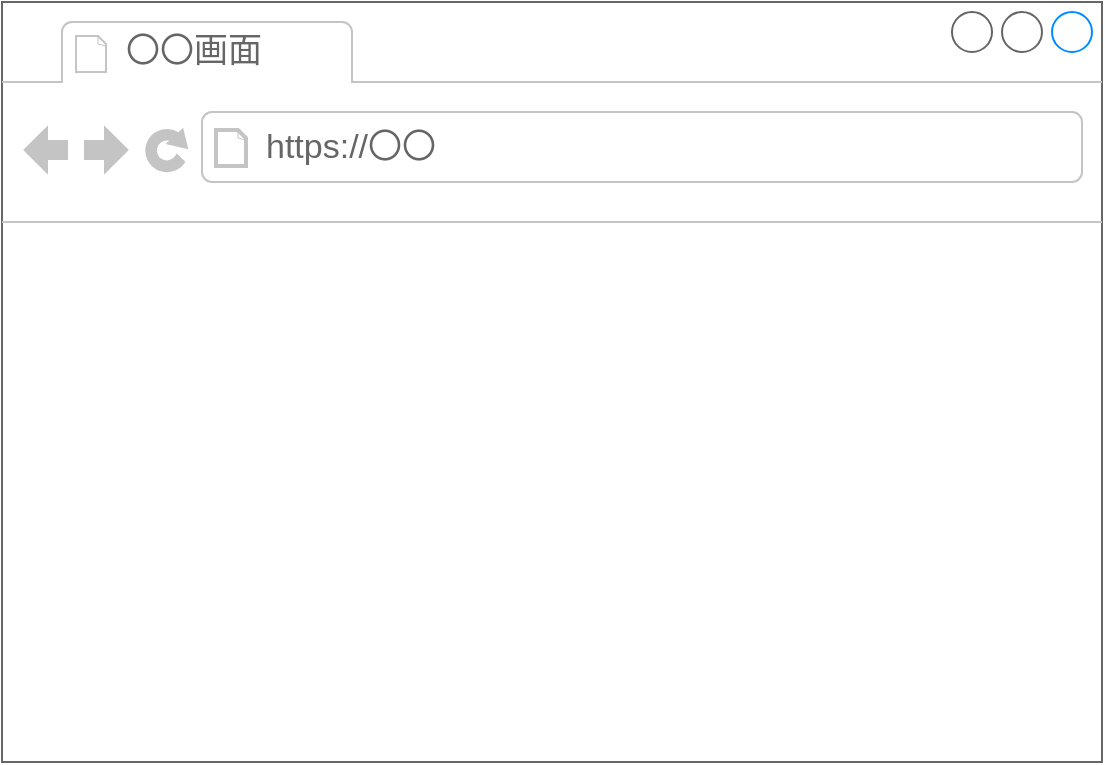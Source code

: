 <mxfile>
    <diagram id="-7SfqIlneL3xXSgRvaeX" name="ページ1">
        <mxGraphModel dx="1137" dy="809" grid="1" gridSize="10" guides="1" tooltips="1" connect="1" arrows="1" fold="1" page="1" pageScale="1" pageWidth="1169" pageHeight="827" math="0" shadow="0">
            <root>
                <mxCell id="0"/>
                <mxCell id="1" parent="0"/>
                <mxCell id="2" value="" style="strokeWidth=1;shadow=0;dashed=0;align=center;html=1;shape=mxgraph.mockup.containers.browserWindow;rSize=0;strokeColor=#666666;strokeColor2=#008cff;strokeColor3=#c4c4c4;mainText=,;recursiveResize=0;" vertex="1" parent="1">
                    <mxGeometry x="40" y="40" width="550" height="380" as="geometry"/>
                </mxCell>
                <mxCell id="3" value="〇〇画面" style="strokeWidth=1;shadow=0;dashed=0;align=center;html=1;shape=mxgraph.mockup.containers.anchor;fontSize=17;fontColor=#666666;align=left;" vertex="1" parent="2">
                    <mxGeometry x="60" y="12" width="110" height="26" as="geometry"/>
                </mxCell>
                <mxCell id="4" value="https://〇〇" style="strokeWidth=1;shadow=0;dashed=0;align=center;html=1;shape=mxgraph.mockup.containers.anchor;rSize=0;fontSize=17;fontColor=#666666;align=left;" vertex="1" parent="2">
                    <mxGeometry x="130" y="60" width="250" height="26" as="geometry"/>
                </mxCell>
            </root>
        </mxGraphModel>
    </diagram>
</mxfile>